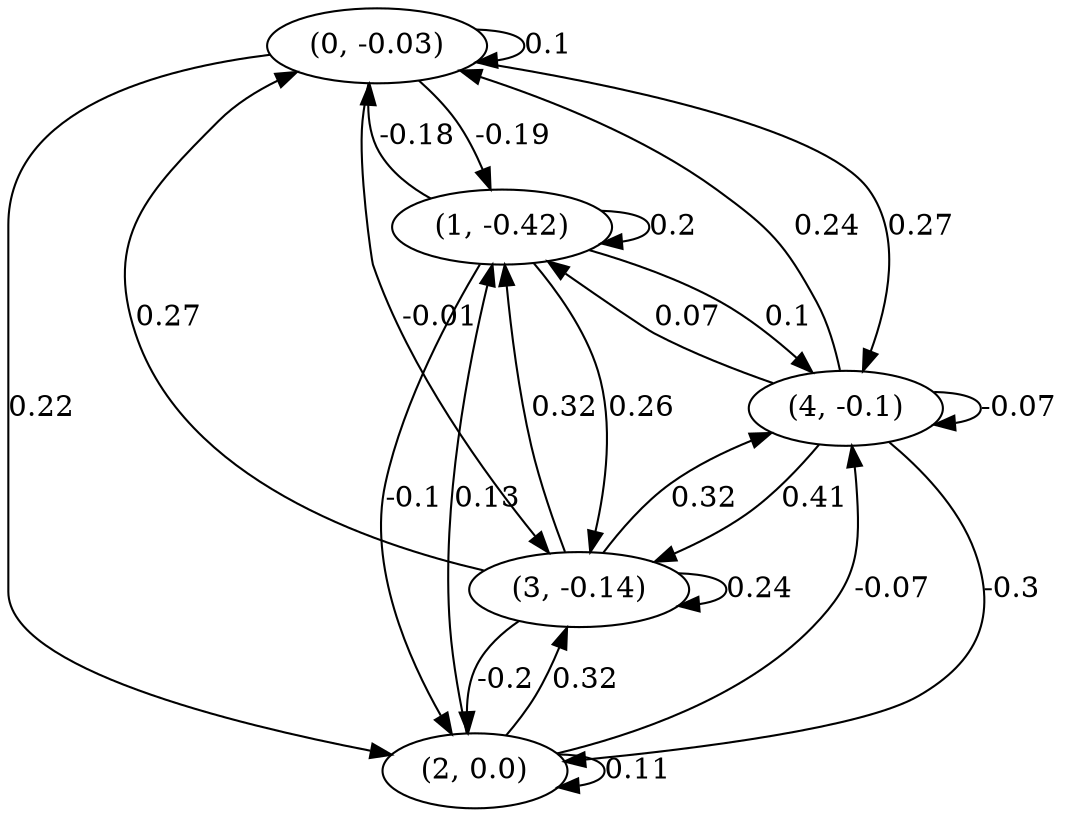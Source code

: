 digraph {
    0 [ label = "(0, -0.03)" ]
    1 [ label = "(1, -0.42)" ]
    2 [ label = "(2, 0.0)" ]
    3 [ label = "(3, -0.14)" ]
    4 [ label = "(4, -0.1)" ]
    0 -> 0 [ label = "0.1" ]
    1 -> 1 [ label = "0.2" ]
    2 -> 2 [ label = "0.11" ]
    3 -> 3 [ label = "0.24" ]
    4 -> 4 [ label = "-0.07" ]
    1 -> 0 [ label = "-0.18" ]
    3 -> 0 [ label = "0.27" ]
    4 -> 0 [ label = "0.24" ]
    0 -> 1 [ label = "-0.19" ]
    2 -> 1 [ label = "0.13" ]
    3 -> 1 [ label = "0.32" ]
    4 -> 1 [ label = "0.07" ]
    0 -> 2 [ label = "0.22" ]
    1 -> 2 [ label = "-0.1" ]
    3 -> 2 [ label = "-0.2" ]
    4 -> 2 [ label = "-0.3" ]
    0 -> 3 [ label = "-0.01" ]
    1 -> 3 [ label = "0.26" ]
    2 -> 3 [ label = "0.32" ]
    4 -> 3 [ label = "0.41" ]
    0 -> 4 [ label = "0.27" ]
    1 -> 4 [ label = "0.1" ]
    2 -> 4 [ label = "-0.07" ]
    3 -> 4 [ label = "0.32" ]
}

